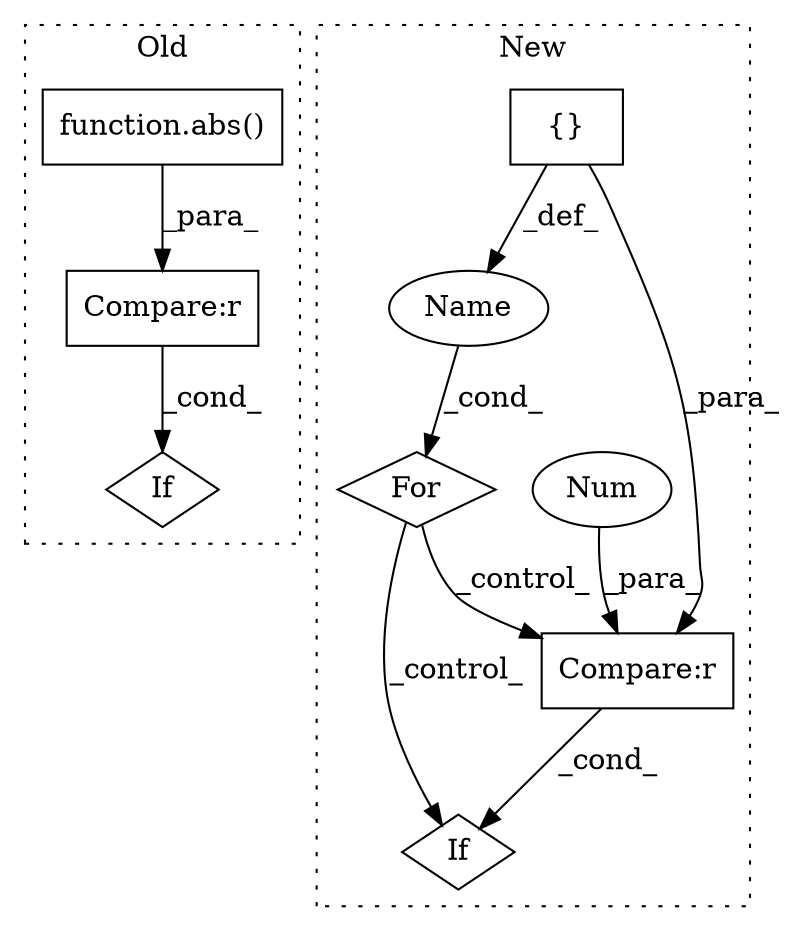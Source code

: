 digraph G {
subgraph cluster0 {
1 [label="function.abs()" a="75" s="7103,7137" l="4,1" shape="box"];
5 [label="If" a="96" s="7057" l="3" shape="diamond"];
8 [label="Compare:r" a="40" s="7103" l="39" shape="box"];
label = "Old";
style="dotted";
}
subgraph cluster1 {
2 [label="If" a="96" s="6950" l="3" shape="diamond"];
3 [label="Compare:r" a="40" s="6977" l="20" shape="box"];
4 [label="Num" a="76" s="6996" l="1" shape="ellipse"];
6 [label="{}" a="59" s="6884,6899" l="1,0" shape="box"];
7 [label="For" a="107" s="6871,6900" l="4,10" shape="diamond"];
9 [label="Name" a="87" s="6875" l="5" shape="ellipse"];
label = "New";
style="dotted";
}
1 -> 8 [label="_para_"];
3 -> 2 [label="_cond_"];
4 -> 3 [label="_para_"];
6 -> 3 [label="_para_"];
6 -> 9 [label="_def_"];
7 -> 2 [label="_control_"];
7 -> 3 [label="_control_"];
8 -> 5 [label="_cond_"];
9 -> 7 [label="_cond_"];
}